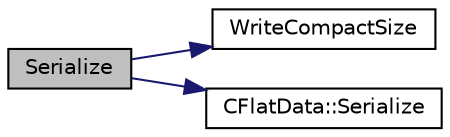 digraph "Serialize"
{
  edge [fontname="Helvetica",fontsize="10",labelfontname="Helvetica",labelfontsize="10"];
  node [fontname="Helvetica",fontsize="10",shape=record];
  rankdir="LR";
  Node165 [label="Serialize",height=0.2,width=0.4,color="black", fillcolor="grey75", style="filled", fontcolor="black"];
  Node165 -> Node166 [color="midnightblue",fontsize="10",style="solid",fontname="Helvetica"];
  Node166 [label="WriteCompactSize",height=0.2,width=0.4,color="black", fillcolor="white", style="filled",URL="$df/d9d/serialize_8h.html#a02cf7f551f8876dcd142e7c6c8a27e3b"];
  Node165 -> Node167 [color="midnightblue",fontsize="10",style="solid",fontname="Helvetica"];
  Node167 [label="CFlatData::Serialize",height=0.2,width=0.4,color="black", fillcolor="white", style="filled",URL="$d8/d4d/class_c_flat_data.html#a97449211175d7fbbb88830cbba808132"];
}
